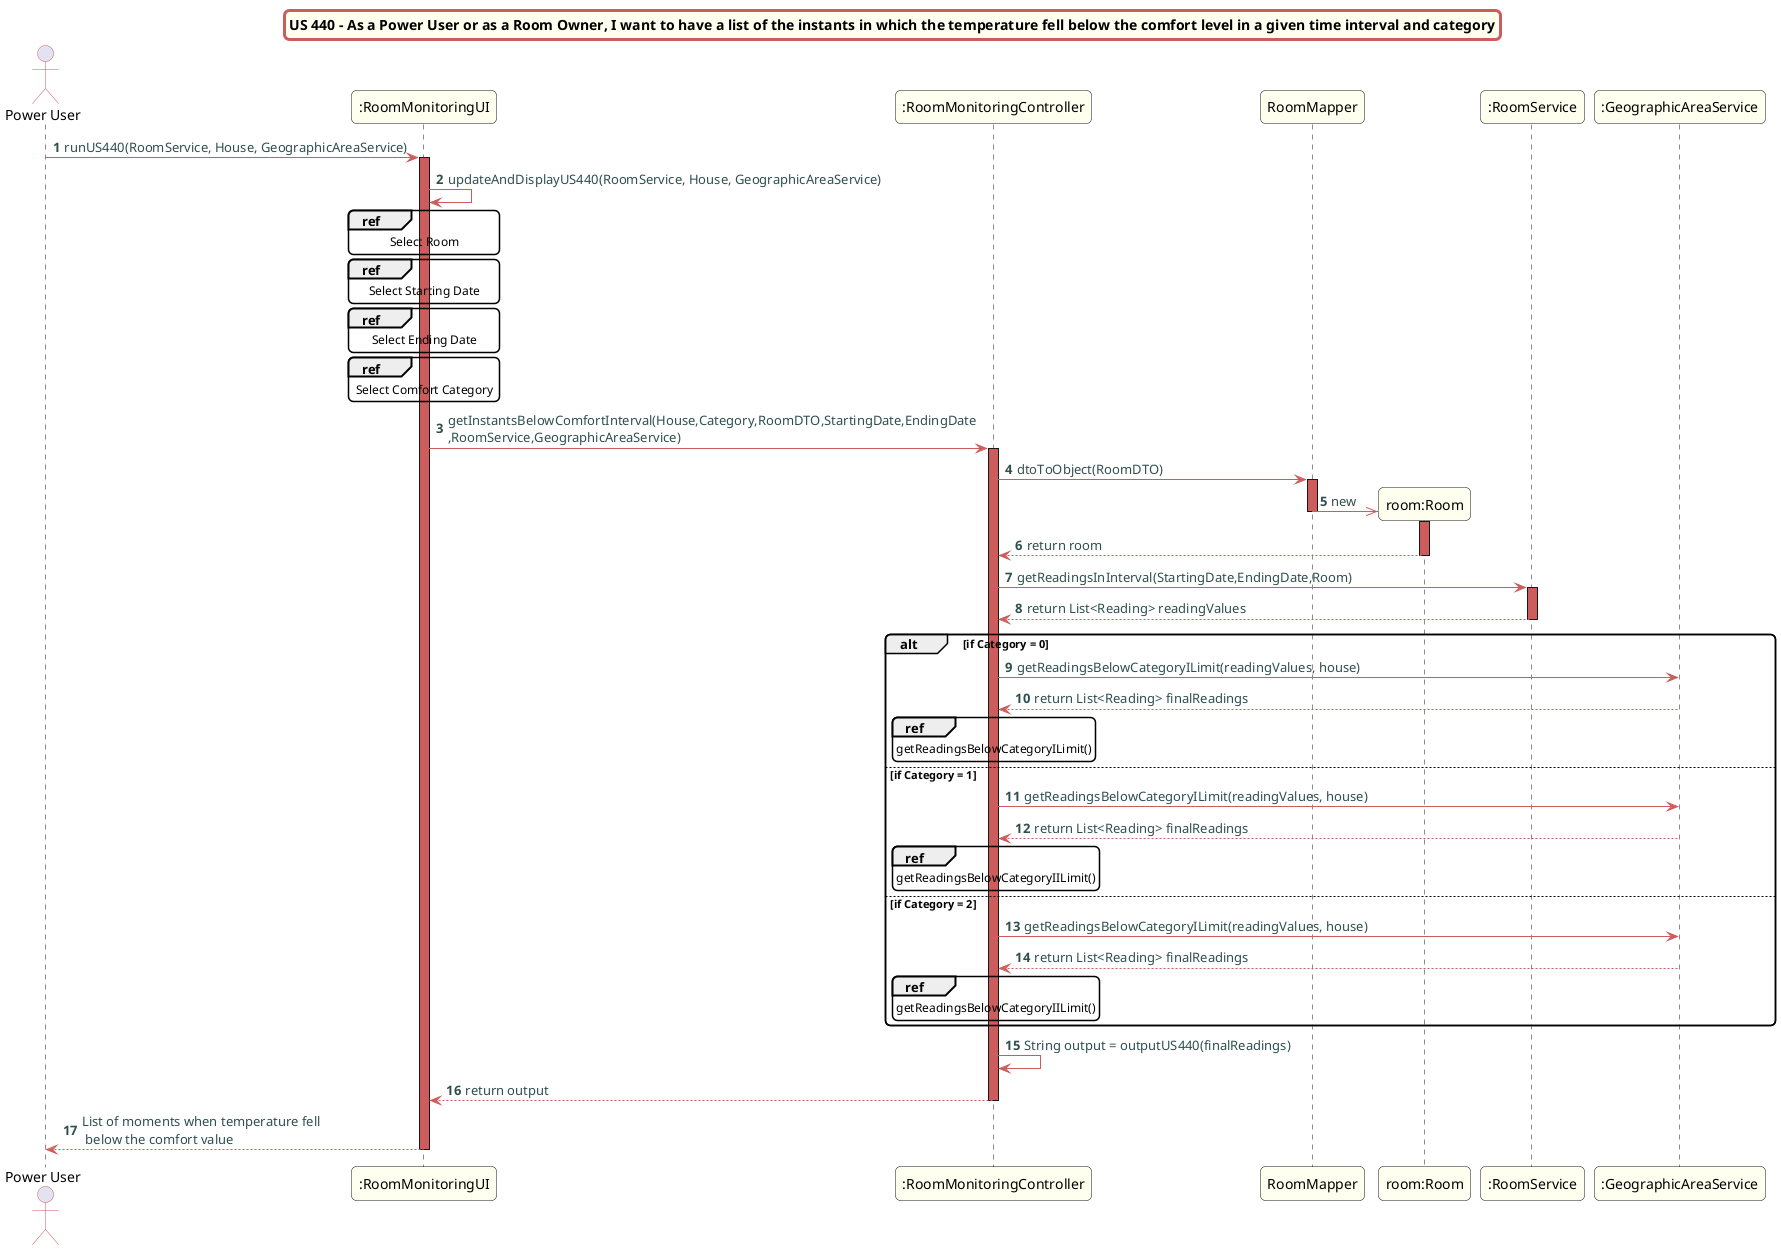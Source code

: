 @startuml
skinparam titleBorderRoundCorner 10
skinparam titleBorderThickness 3
skinparam titleBorderColor indianred
skinparam titleBackgroundColor ivory
skinparam FontName quicksand

skinparam actor {
 	BorderColor indianred
 	}

 skinparam sequence {
 	LifeLineBackgroundColor indianred
 	ParticipantBackgroundColor ivory
 }

 skinparam roundcorner 10

 skinparam component {
   arrowThickness 1
   ArrowFontName Verdana
   ArrowColor indianred
   ArrowFontColor darkslategrey
 }
title US 440 - As a Power User or as a Room Owner, I want to have a list of the instants in which the temperature fell below the comfort level in a given time interval and category
autonumber
actor "Power User"
"Power User" -> ":RoomMonitoringUI": runUS440(RoomService, House, GeographicAreaService)
activate ":RoomMonitoringUI"
":RoomMonitoringUI" -> ":RoomMonitoringUI" : updateAndDisplayUS440(RoomService, House, GeographicAreaService)
ref over ":RoomMonitoringUI"
Select Room
end ref
ref over ":RoomMonitoringUI"
Select Starting Date
end ref
ref over ":RoomMonitoringUI"
Select Ending Date
end ref
ref over ":RoomMonitoringUI"
Select Comfort Category
end ref
":RoomMonitoringUI" -> ":RoomMonitoringController": getInstantsBelowComfortInterval(House,Category,RoomDTO,StartingDate,EndingDate\n,RoomService,GeographicAreaService)
activate ":RoomMonitoringController"
":RoomMonitoringController" -> RoomMapper: dtoToObject(RoomDTO)
create "room:Room"
activate RoomMapper
RoomMapper ->> "room:Room": new
deactivate RoomMapper
activate "room:Room"
"room:Room" --> ":RoomMonitoringController": return room
deactivate "room:Room"
":RoomMonitoringController" -> ":RoomService": getReadingsInInterval(StartingDate,EndingDate,Room)
activate ":RoomService"
":RoomService" --> ":RoomMonitoringController": return List<Reading> readingValues
deactivate ":RoomService"

alt if Category = 0
":RoomMonitoringController" -> ":GeographicAreaService": getReadingsBelowCategoryILimit(readingValues, house)
":GeographicAreaService" --> ":RoomMonitoringController": return List<Reading> finalReadings
ref over ":RoomMonitoringController"
getReadingsBelowCategoryILimit()
end ref
else if Category = 1
":RoomMonitoringController" -> ":GeographicAreaService": getReadingsBelowCategoryILimit(readingValues, house)
":GeographicAreaService" --> ":RoomMonitoringController": return List<Reading> finalReadings
ref over ":RoomMonitoringController"
getReadingsBelowCategoryIILimit()
end ref
else if Category = 2
":RoomMonitoringController" -> ":GeographicAreaService": getReadingsBelowCategoryILimit(readingValues, house)
":GeographicAreaService" --> ":RoomMonitoringController": return List<Reading> finalReadings
ref over ":RoomMonitoringController"
getReadingsBelowCategoryIILimit()
end ref
end
":RoomMonitoringController" -> ":RoomMonitoringController": String output = outputUS440(finalReadings)
":RoomMonitoringController" --> ":RoomMonitoringUI": return output
deactivate ":RoomMonitoringController"
":RoomMonitoringUI" --> "Power User": List of moments when temperature fell \n below the comfort value
deactivate ":RoomMonitoringUI"
@enduml